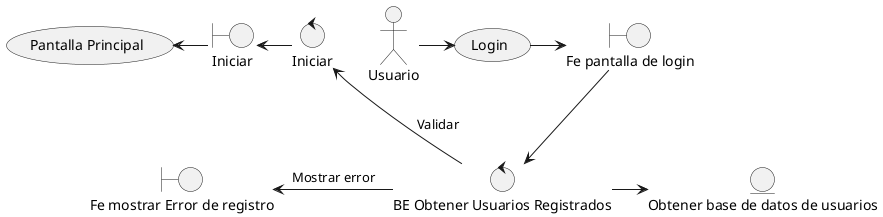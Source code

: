 @startuml

    /' Actor '/
actor Usuario as Usuario

boundary "Fe pantalla de login" as pantallaLogin
boundary "Fe mostrar Error de registro" as errorLogin
boundary "Iniciar" as iniciar

    /' Casos de uso '/
usecase (Login) as login
usecase (Pantalla Principal) as principal
    /' Control '/
control "BE Obtener Usuarios Registrados" as obtenerusuario
control "Iniciar" as iniciarlogin

    /' Entity '/
entity "Obtener base de datos de usuarios" as baseUsuarios


Usuario -> login
login -> pantallaLogin
pantallaLogin -down-> obtenerusuario
obtenerusuario -right-> baseUsuarios
obtenerusuario -left-> errorLogin : Mostrar error
obtenerusuario -up-> iniciarlogin: Validar
iniciarlogin -left-> iniciar 
iniciar -left-> principal

@enduml